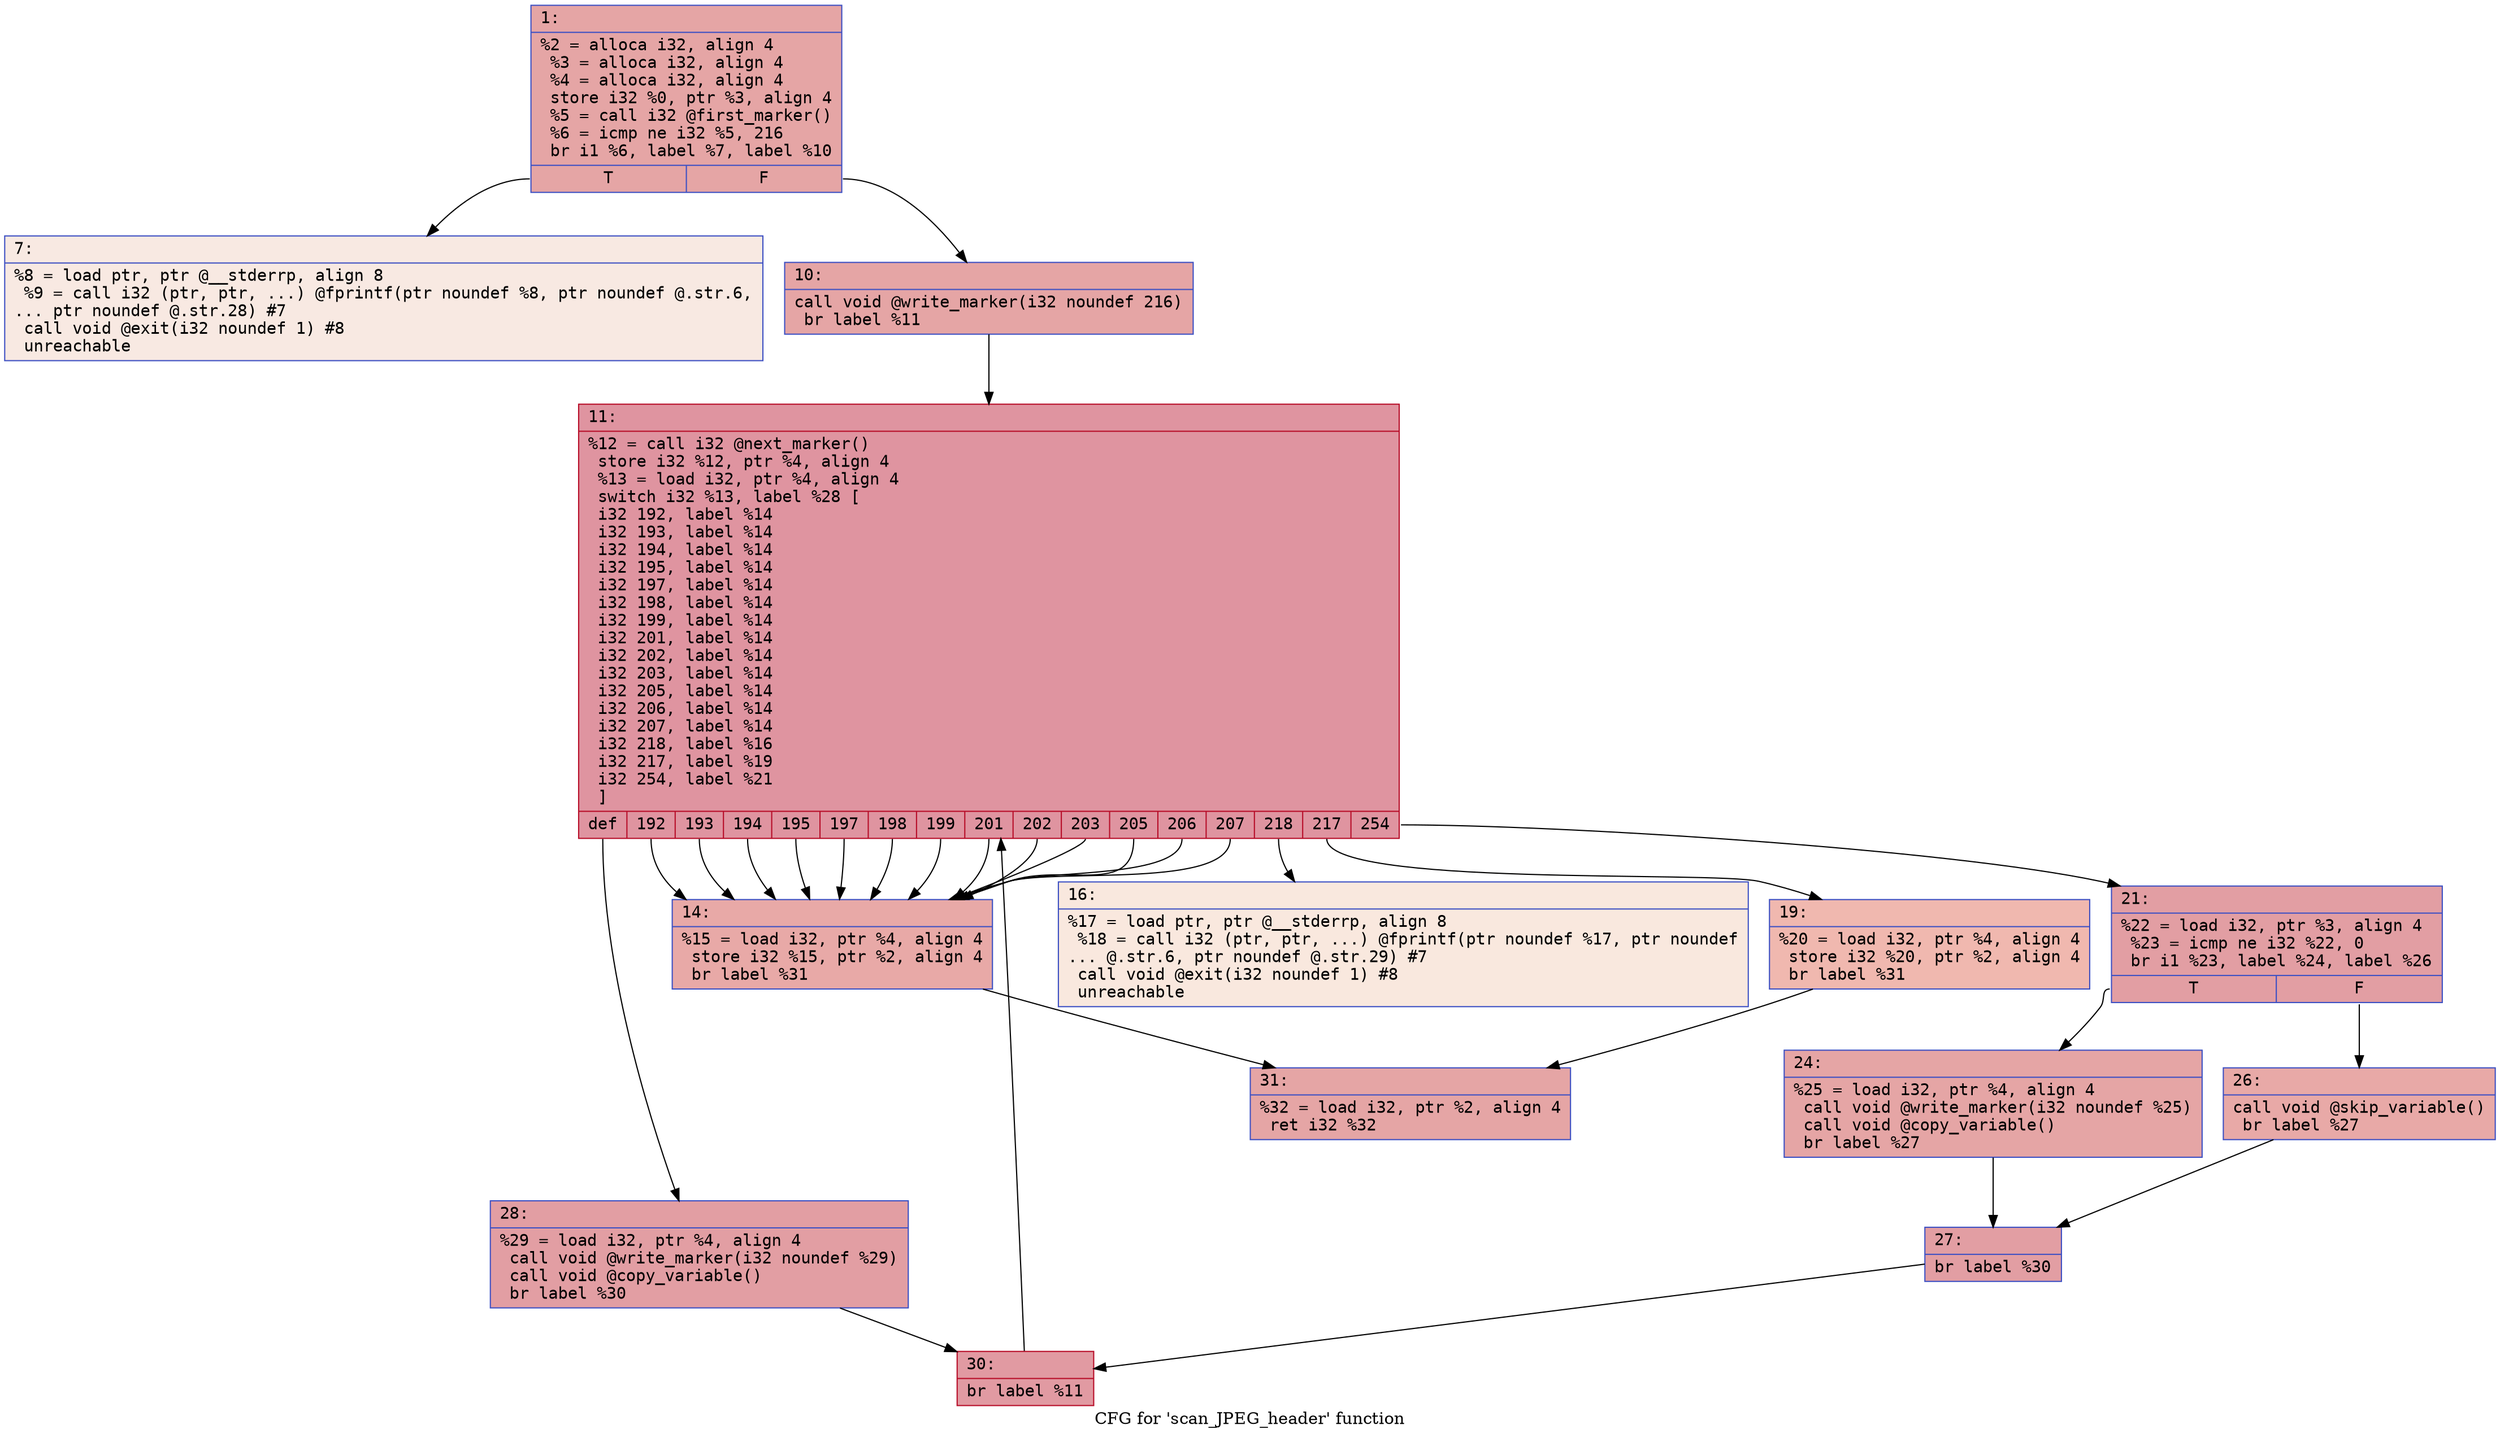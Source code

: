 digraph "CFG for 'scan_JPEG_header' function" {
	label="CFG for 'scan_JPEG_header' function";

	Node0x600002273f70 [shape=record,color="#3d50c3ff", style=filled, fillcolor="#c5333470" fontname="Courier",label="{1:\l|  %2 = alloca i32, align 4\l  %3 = alloca i32, align 4\l  %4 = alloca i32, align 4\l  store i32 %0, ptr %3, align 4\l  %5 = call i32 @first_marker()\l  %6 = icmp ne i32 %5, 216\l  br i1 %6, label %7, label %10\l|{<s0>T|<s1>F}}"];
	Node0x600002273f70:s0 -> Node0x60000226c000[tooltip="1 -> 7\nProbability 0.00%" ];
	Node0x600002273f70:s1 -> Node0x60000226c050[tooltip="1 -> 10\nProbability 100.00%" ];
	Node0x60000226c000 [shape=record,color="#3d50c3ff", style=filled, fillcolor="#efcebd70" fontname="Courier",label="{7:\l|  %8 = load ptr, ptr @__stderrp, align 8\l  %9 = call i32 (ptr, ptr, ...) @fprintf(ptr noundef %8, ptr noundef @.str.6,\l... ptr noundef @.str.28) #7\l  call void @exit(i32 noundef 1) #8\l  unreachable\l}"];
	Node0x60000226c050 [shape=record,color="#3d50c3ff", style=filled, fillcolor="#c5333470" fontname="Courier",label="{10:\l|  call void @write_marker(i32 noundef 216)\l  br label %11\l}"];
	Node0x60000226c050 -> Node0x60000226c0a0[tooltip="10 -> 11\nProbability 100.00%" ];
	Node0x60000226c0a0 [shape=record,color="#b70d28ff", style=filled, fillcolor="#b70d2870" fontname="Courier",label="{11:\l|  %12 = call i32 @next_marker()\l  store i32 %12, ptr %4, align 4\l  %13 = load i32, ptr %4, align 4\l  switch i32 %13, label %28 [\l    i32 192, label %14\l    i32 193, label %14\l    i32 194, label %14\l    i32 195, label %14\l    i32 197, label %14\l    i32 198, label %14\l    i32 199, label %14\l    i32 201, label %14\l    i32 202, label %14\l    i32 203, label %14\l    i32 205, label %14\l    i32 206, label %14\l    i32 207, label %14\l    i32 218, label %16\l    i32 217, label %19\l    i32 254, label %21\l  ]\l|{<s0>def|<s1>192|<s2>193|<s3>194|<s4>195|<s5>197|<s6>198|<s7>199|<s8>201|<s9>202|<s10>203|<s11>205|<s12>206|<s13>207|<s14>218|<s15>217|<s16>254}}"];
	Node0x60000226c0a0:s0 -> Node0x60000226c320[tooltip="11 -> 28\nProbability 40.79%" ];
	Node0x60000226c0a0:s1 -> Node0x60000226c0f0[tooltip="11 -> 14\nProbability 17.11%" ];
	Node0x60000226c0a0:s2 -> Node0x60000226c0f0[tooltip="11 -> 14\nProbability 17.11%" ];
	Node0x60000226c0a0:s3 -> Node0x60000226c0f0[tooltip="11 -> 14\nProbability 17.11%" ];
	Node0x60000226c0a0:s4 -> Node0x60000226c0f0[tooltip="11 -> 14\nProbability 17.11%" ];
	Node0x60000226c0a0:s5 -> Node0x60000226c0f0[tooltip="11 -> 14\nProbability 17.11%" ];
	Node0x60000226c0a0:s6 -> Node0x60000226c0f0[tooltip="11 -> 14\nProbability 17.11%" ];
	Node0x60000226c0a0:s7 -> Node0x60000226c0f0[tooltip="11 -> 14\nProbability 17.11%" ];
	Node0x60000226c0a0:s8 -> Node0x60000226c0f0[tooltip="11 -> 14\nProbability 17.11%" ];
	Node0x60000226c0a0:s9 -> Node0x60000226c0f0[tooltip="11 -> 14\nProbability 17.11%" ];
	Node0x60000226c0a0:s10 -> Node0x60000226c0f0[tooltip="11 -> 14\nProbability 17.11%" ];
	Node0x60000226c0a0:s11 -> Node0x60000226c0f0[tooltip="11 -> 14\nProbability 17.11%" ];
	Node0x60000226c0a0:s12 -> Node0x60000226c0f0[tooltip="11 -> 14\nProbability 17.11%" ];
	Node0x60000226c0a0:s13 -> Node0x60000226c0f0[tooltip="11 -> 14\nProbability 17.11%" ];
	Node0x60000226c0a0:s14 -> Node0x60000226c140[tooltip="11 -> 16\nProbability 0.00%" ];
	Node0x60000226c0a0:s15 -> Node0x60000226c190[tooltip="11 -> 19\nProbability 1.32%" ];
	Node0x60000226c0a0:s16 -> Node0x60000226c1e0[tooltip="11 -> 21\nProbability 40.79%" ];
	Node0x60000226c0f0 [shape=record,color="#3d50c3ff", style=filled, fillcolor="#ca3b3770" fontname="Courier",label="{14:\l|  %15 = load i32, ptr %4, align 4\l  store i32 %15, ptr %2, align 4\l  br label %31\l}"];
	Node0x60000226c0f0 -> Node0x60000226c3c0[tooltip="14 -> 31\nProbability 100.00%" ];
	Node0x60000226c140 [shape=record,color="#3d50c3ff", style=filled, fillcolor="#f2cab570" fontname="Courier",label="{16:\l|  %17 = load ptr, ptr @__stderrp, align 8\l  %18 = call i32 (ptr, ptr, ...) @fprintf(ptr noundef %17, ptr noundef\l... @.str.6, ptr noundef @.str.29) #7\l  call void @exit(i32 noundef 1) #8\l  unreachable\l}"];
	Node0x60000226c190 [shape=record,color="#3d50c3ff", style=filled, fillcolor="#dc5d4a70" fontname="Courier",label="{19:\l|  %20 = load i32, ptr %4, align 4\l  store i32 %20, ptr %2, align 4\l  br label %31\l}"];
	Node0x60000226c190 -> Node0x60000226c3c0[tooltip="19 -> 31\nProbability 100.00%" ];
	Node0x60000226c1e0 [shape=record,color="#3d50c3ff", style=filled, fillcolor="#be242e70" fontname="Courier",label="{21:\l|  %22 = load i32, ptr %3, align 4\l  %23 = icmp ne i32 %22, 0\l  br i1 %23, label %24, label %26\l|{<s0>T|<s1>F}}"];
	Node0x60000226c1e0:s0 -> Node0x60000226c230[tooltip="21 -> 24\nProbability 62.50%" ];
	Node0x60000226c1e0:s1 -> Node0x60000226c280[tooltip="21 -> 26\nProbability 37.50%" ];
	Node0x60000226c230 [shape=record,color="#3d50c3ff", style=filled, fillcolor="#c5333470" fontname="Courier",label="{24:\l|  %25 = load i32, ptr %4, align 4\l  call void @write_marker(i32 noundef %25)\l  call void @copy_variable()\l  br label %27\l}"];
	Node0x60000226c230 -> Node0x60000226c2d0[tooltip="24 -> 27\nProbability 100.00%" ];
	Node0x60000226c280 [shape=record,color="#3d50c3ff", style=filled, fillcolor="#ca3b3770" fontname="Courier",label="{26:\l|  call void @skip_variable()\l  br label %27\l}"];
	Node0x60000226c280 -> Node0x60000226c2d0[tooltip="26 -> 27\nProbability 100.00%" ];
	Node0x60000226c2d0 [shape=record,color="#3d50c3ff", style=filled, fillcolor="#be242e70" fontname="Courier",label="{27:\l|  br label %30\l}"];
	Node0x60000226c2d0 -> Node0x60000226c370[tooltip="27 -> 30\nProbability 100.00%" ];
	Node0x60000226c320 [shape=record,color="#3d50c3ff", style=filled, fillcolor="#be242e70" fontname="Courier",label="{28:\l|  %29 = load i32, ptr %4, align 4\l  call void @write_marker(i32 noundef %29)\l  call void @copy_variable()\l  br label %30\l}"];
	Node0x60000226c320 -> Node0x60000226c370[tooltip="28 -> 30\nProbability 100.00%" ];
	Node0x60000226c370 [shape=record,color="#b70d28ff", style=filled, fillcolor="#bb1b2c70" fontname="Courier",label="{30:\l|  br label %11\l}"];
	Node0x60000226c370 -> Node0x60000226c0a0[tooltip="30 -> 11\nProbability 100.00%" ];
	Node0x60000226c3c0 [shape=record,color="#3d50c3ff", style=filled, fillcolor="#c5333470" fontname="Courier",label="{31:\l|  %32 = load i32, ptr %2, align 4\l  ret i32 %32\l}"];
}
